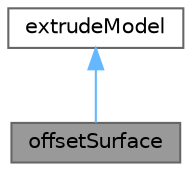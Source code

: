 digraph "offsetSurface"
{
 // LATEX_PDF_SIZE
  bgcolor="transparent";
  edge [fontname=Helvetica,fontsize=10,labelfontname=Helvetica,labelfontsize=10];
  node [fontname=Helvetica,fontsize=10,shape=box,height=0.2,width=0.4];
  Node1 [id="Node000001",label="offsetSurface",height=0.2,width=0.4,color="gray40", fillcolor="grey60", style="filled", fontcolor="black",tooltip="Extrudes by interpolating points from one surface to the other. Surfaces have to be topologically ide..."];
  Node2 -> Node1 [id="edge1_Node000001_Node000002",dir="back",color="steelblue1",style="solid",tooltip=" "];
  Node2 [id="Node000002",label="extrudeModel",height=0.2,width=0.4,color="gray40", fillcolor="white", style="filled",URL="$classFoam_1_1extrudeModel.html",tooltip="Top level extrusion model class."];
}
